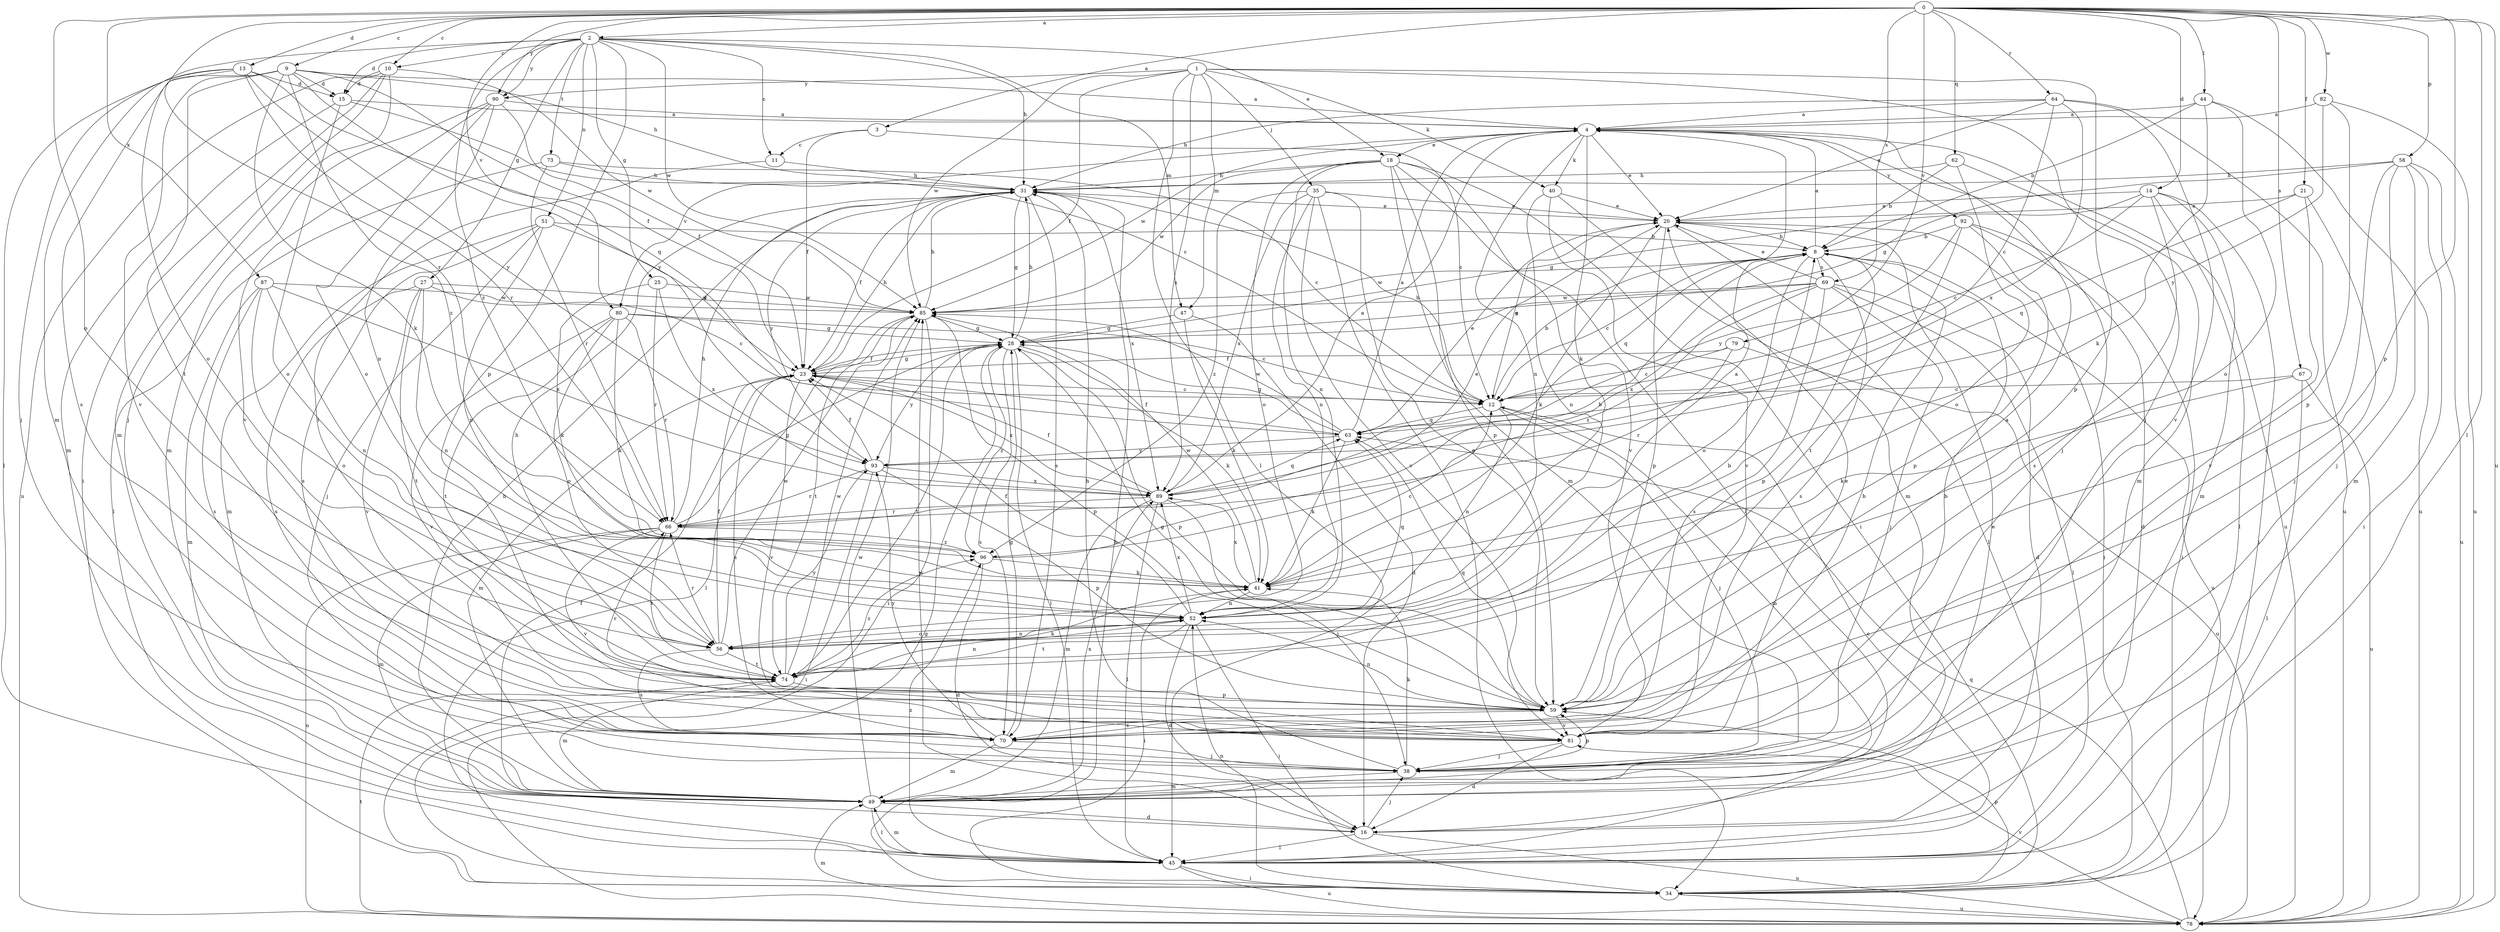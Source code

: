 strict digraph  {
0;
1;
2;
3;
4;
8;
9;
10;
11;
12;
13;
14;
15;
16;
18;
20;
21;
23;
25;
27;
28;
31;
34;
35;
38;
40;
41;
44;
45;
47;
49;
51;
52;
56;
58;
59;
62;
63;
64;
66;
67;
69;
70;
73;
74;
78;
79;
80;
81;
82;
85;
87;
89;
90;
92;
93;
96;
0 -> 2  [label=a];
0 -> 3  [label=a];
0 -> 9  [label=c];
0 -> 10  [label=c];
0 -> 13  [label=d];
0 -> 14  [label=d];
0 -> 21  [label=f];
0 -> 44  [label=l];
0 -> 45  [label=l];
0 -> 56  [label=o];
0 -> 58  [label=p];
0 -> 59  [label=p];
0 -> 62  [label=q];
0 -> 64  [label=r];
0 -> 66  [label=r];
0 -> 67  [label=s];
0 -> 69  [label=s];
0 -> 78  [label=u];
0 -> 79  [label=v];
0 -> 80  [label=v];
0 -> 82  [label=w];
0 -> 87  [label=x];
0 -> 90  [label=y];
1 -> 23  [label=f];
1 -> 35  [label=j];
1 -> 38  [label=j];
1 -> 40  [label=k];
1 -> 45  [label=l];
1 -> 47  [label=m];
1 -> 59  [label=p];
1 -> 85  [label=w];
1 -> 89  [label=x];
1 -> 90  [label=y];
2 -> 10  [label=c];
2 -> 11  [label=c];
2 -> 15  [label=d];
2 -> 18  [label=e];
2 -> 25  [label=g];
2 -> 27  [label=g];
2 -> 31  [label=h];
2 -> 47  [label=m];
2 -> 49  [label=m];
2 -> 51  [label=n];
2 -> 59  [label=p];
2 -> 73  [label=t];
2 -> 85  [label=w];
2 -> 90  [label=y];
2 -> 96  [label=z];
3 -> 11  [label=c];
3 -> 12  [label=c];
3 -> 23  [label=f];
4 -> 18  [label=e];
4 -> 20  [label=e];
4 -> 38  [label=j];
4 -> 40  [label=k];
4 -> 41  [label=k];
4 -> 52  [label=n];
4 -> 78  [label=u];
4 -> 80  [label=v];
4 -> 85  [label=w];
4 -> 92  [label=y];
8 -> 4  [label=a];
8 -> 12  [label=c];
8 -> 56  [label=o];
8 -> 59  [label=p];
8 -> 63  [label=q];
8 -> 69  [label=s];
8 -> 70  [label=s];
8 -> 78  [label=u];
8 -> 85  [label=w];
9 -> 4  [label=a];
9 -> 15  [label=d];
9 -> 23  [label=f];
9 -> 31  [label=h];
9 -> 41  [label=k];
9 -> 70  [label=s];
9 -> 74  [label=t];
9 -> 81  [label=v];
9 -> 93  [label=y];
9 -> 96  [label=z];
10 -> 15  [label=d];
10 -> 34  [label=i];
10 -> 38  [label=j];
10 -> 49  [label=m];
10 -> 78  [label=u];
10 -> 85  [label=w];
11 -> 31  [label=h];
11 -> 74  [label=t];
12 -> 8  [label=b];
12 -> 31  [label=h];
12 -> 38  [label=j];
12 -> 49  [label=m];
12 -> 52  [label=n];
12 -> 63  [label=q];
13 -> 15  [label=d];
13 -> 38  [label=j];
13 -> 45  [label=l];
13 -> 56  [label=o];
13 -> 63  [label=q];
13 -> 66  [label=r];
13 -> 93  [label=y];
14 -> 12  [label=c];
14 -> 20  [label=e];
14 -> 28  [label=g];
14 -> 34  [label=i];
14 -> 45  [label=l];
14 -> 49  [label=m];
14 -> 70  [label=s];
15 -> 4  [label=a];
15 -> 12  [label=c];
15 -> 49  [label=m];
15 -> 56  [label=o];
16 -> 20  [label=e];
16 -> 23  [label=f];
16 -> 38  [label=j];
16 -> 45  [label=l];
16 -> 78  [label=u];
16 -> 85  [label=w];
18 -> 31  [label=h];
18 -> 34  [label=i];
18 -> 45  [label=l];
18 -> 49  [label=m];
18 -> 52  [label=n];
18 -> 56  [label=o];
18 -> 59  [label=p];
18 -> 81  [label=v];
18 -> 85  [label=w];
20 -> 8  [label=b];
20 -> 12  [label=c];
20 -> 34  [label=i];
20 -> 41  [label=k];
20 -> 45  [label=l];
20 -> 59  [label=p];
21 -> 20  [label=e];
21 -> 38  [label=j];
21 -> 63  [label=q];
21 -> 81  [label=v];
23 -> 12  [label=c];
23 -> 28  [label=g];
23 -> 31  [label=h];
23 -> 49  [label=m];
23 -> 70  [label=s];
23 -> 81  [label=v];
23 -> 89  [label=x];
25 -> 41  [label=k];
25 -> 66  [label=r];
25 -> 85  [label=w];
25 -> 89  [label=x];
27 -> 12  [label=c];
27 -> 52  [label=n];
27 -> 70  [label=s];
27 -> 74  [label=t];
27 -> 81  [label=v];
27 -> 85  [label=w];
28 -> 23  [label=f];
28 -> 31  [label=h];
28 -> 41  [label=k];
28 -> 45  [label=l];
28 -> 59  [label=p];
28 -> 70  [label=s];
28 -> 74  [label=t];
28 -> 93  [label=y];
28 -> 96  [label=z];
31 -> 20  [label=e];
31 -> 23  [label=f];
31 -> 28  [label=g];
31 -> 70  [label=s];
31 -> 89  [label=x];
31 -> 93  [label=y];
34 -> 31  [label=h];
34 -> 52  [label=n];
34 -> 59  [label=p];
34 -> 78  [label=u];
35 -> 20  [label=e];
35 -> 34  [label=i];
35 -> 52  [label=n];
35 -> 59  [label=p];
35 -> 81  [label=v];
35 -> 89  [label=x];
35 -> 96  [label=z];
38 -> 31  [label=h];
38 -> 41  [label=k];
38 -> 49  [label=m];
38 -> 59  [label=p];
40 -> 20  [label=e];
40 -> 49  [label=m];
40 -> 52  [label=n];
40 -> 81  [label=v];
41 -> 12  [label=c];
41 -> 34  [label=i];
41 -> 52  [label=n];
41 -> 85  [label=w];
41 -> 89  [label=x];
44 -> 4  [label=a];
44 -> 8  [label=b];
44 -> 41  [label=k];
44 -> 56  [label=o];
44 -> 78  [label=u];
45 -> 12  [label=c];
45 -> 34  [label=i];
45 -> 49  [label=m];
45 -> 78  [label=u];
45 -> 96  [label=z];
47 -> 16  [label=d];
47 -> 28  [label=g];
47 -> 41  [label=k];
49 -> 16  [label=d];
49 -> 31  [label=h];
49 -> 45  [label=l];
49 -> 85  [label=w];
49 -> 89  [label=x];
51 -> 8  [label=b];
51 -> 23  [label=f];
51 -> 38  [label=j];
51 -> 49  [label=m];
51 -> 52  [label=n];
51 -> 70  [label=s];
52 -> 4  [label=a];
52 -> 16  [label=d];
52 -> 23  [label=f];
52 -> 34  [label=i];
52 -> 56  [label=o];
52 -> 63  [label=q];
52 -> 74  [label=t];
52 -> 89  [label=x];
56 -> 23  [label=f];
56 -> 52  [label=n];
56 -> 66  [label=r];
56 -> 70  [label=s];
56 -> 74  [label=t];
56 -> 85  [label=w];
58 -> 28  [label=g];
58 -> 31  [label=h];
58 -> 34  [label=i];
58 -> 38  [label=j];
58 -> 49  [label=m];
58 -> 70  [label=s];
58 -> 78  [label=u];
59 -> 4  [label=a];
59 -> 28  [label=g];
59 -> 52  [label=n];
59 -> 63  [label=q];
59 -> 66  [label=r];
59 -> 70  [label=s];
59 -> 81  [label=v];
62 -> 8  [label=b];
62 -> 31  [label=h];
62 -> 49  [label=m];
62 -> 56  [label=o];
63 -> 4  [label=a];
63 -> 20  [label=e];
63 -> 23  [label=f];
63 -> 28  [label=g];
63 -> 41  [label=k];
63 -> 85  [label=w];
63 -> 93  [label=y];
64 -> 4  [label=a];
64 -> 12  [label=c];
64 -> 20  [label=e];
64 -> 31  [label=h];
64 -> 78  [label=u];
64 -> 81  [label=v];
64 -> 89  [label=x];
66 -> 20  [label=e];
66 -> 28  [label=g];
66 -> 31  [label=h];
66 -> 49  [label=m];
66 -> 74  [label=t];
66 -> 78  [label=u];
66 -> 81  [label=v];
66 -> 96  [label=z];
67 -> 12  [label=c];
67 -> 41  [label=k];
67 -> 45  [label=l];
67 -> 78  [label=u];
69 -> 16  [label=d];
69 -> 20  [label=e];
69 -> 28  [label=g];
69 -> 38  [label=j];
69 -> 45  [label=l];
69 -> 70  [label=s];
69 -> 85  [label=w];
69 -> 89  [label=x];
69 -> 96  [label=z];
70 -> 8  [label=b];
70 -> 28  [label=g];
70 -> 38  [label=j];
70 -> 49  [label=m];
70 -> 93  [label=y];
73 -> 12  [label=c];
73 -> 31  [label=h];
73 -> 45  [label=l];
73 -> 66  [label=r];
74 -> 8  [label=b];
74 -> 31  [label=h];
74 -> 41  [label=k];
74 -> 49  [label=m];
74 -> 52  [label=n];
74 -> 59  [label=p];
74 -> 85  [label=w];
74 -> 93  [label=y];
74 -> 96  [label=z];
78 -> 28  [label=g];
78 -> 49  [label=m];
78 -> 63  [label=q];
78 -> 74  [label=t];
78 -> 81  [label=v];
79 -> 12  [label=c];
79 -> 23  [label=f];
79 -> 66  [label=r];
79 -> 78  [label=u];
80 -> 12  [label=c];
80 -> 28  [label=g];
80 -> 41  [label=k];
80 -> 56  [label=o];
80 -> 66  [label=r];
80 -> 74  [label=t];
80 -> 81  [label=v];
81 -> 8  [label=b];
81 -> 16  [label=d];
81 -> 20  [label=e];
81 -> 38  [label=j];
82 -> 4  [label=a];
82 -> 59  [label=p];
82 -> 78  [label=u];
82 -> 93  [label=y];
85 -> 28  [label=g];
85 -> 31  [label=h];
85 -> 34  [label=i];
85 -> 45  [label=l];
85 -> 59  [label=p];
85 -> 74  [label=t];
87 -> 49  [label=m];
87 -> 52  [label=n];
87 -> 56  [label=o];
87 -> 70  [label=s];
87 -> 85  [label=w];
87 -> 89  [label=x];
89 -> 4  [label=a];
89 -> 23  [label=f];
89 -> 38  [label=j];
89 -> 45  [label=l];
89 -> 49  [label=m];
89 -> 63  [label=q];
89 -> 66  [label=r];
90 -> 4  [label=a];
90 -> 23  [label=f];
90 -> 49  [label=m];
90 -> 52  [label=n];
90 -> 56  [label=o];
90 -> 81  [label=v];
92 -> 8  [label=b];
92 -> 16  [label=d];
92 -> 34  [label=i];
92 -> 59  [label=p];
92 -> 74  [label=t];
92 -> 93  [label=y];
93 -> 23  [label=f];
93 -> 34  [label=i];
93 -> 59  [label=p];
93 -> 66  [label=r];
93 -> 89  [label=x];
96 -> 8  [label=b];
96 -> 16  [label=d];
96 -> 41  [label=k];
}

